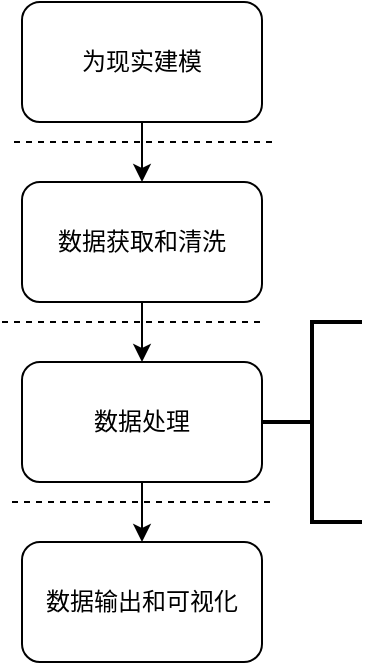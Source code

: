 <mxfile version="15.3.0" type="github">
  <diagram id="GsDLOKu6P4pif-Unxggs" name="Page-1">
    <mxGraphModel dx="1038" dy="547" grid="1" gridSize="10" guides="1" tooltips="1" connect="1" arrows="1" fold="1" page="1" pageScale="1" pageWidth="827" pageHeight="1169" math="0" shadow="0">
      <root>
        <mxCell id="0" />
        <mxCell id="1" parent="0" />
        <mxCell id="2Tmv5vAIBAJj2OIOrJEm-6" style="edgeStyle=orthogonalEdgeStyle;rounded=0;orthogonalLoop=1;jettySize=auto;html=1;exitX=0.5;exitY=1;exitDx=0;exitDy=0;entryX=0.5;entryY=0;entryDx=0;entryDy=0;" edge="1" parent="1" source="2Tmv5vAIBAJj2OIOrJEm-2" target="2Tmv5vAIBAJj2OIOrJEm-3">
          <mxGeometry relative="1" as="geometry" />
        </mxCell>
        <mxCell id="2Tmv5vAIBAJj2OIOrJEm-2" value="为现实建模" style="rounded=1;whiteSpace=wrap;html=1;" vertex="1" parent="1">
          <mxGeometry x="354" y="40" width="120" height="60" as="geometry" />
        </mxCell>
        <mxCell id="2Tmv5vAIBAJj2OIOrJEm-7" style="edgeStyle=orthogonalEdgeStyle;rounded=0;orthogonalLoop=1;jettySize=auto;html=1;exitX=0.5;exitY=1;exitDx=0;exitDy=0;" edge="1" parent="1" source="2Tmv5vAIBAJj2OIOrJEm-3" target="2Tmv5vAIBAJj2OIOrJEm-4">
          <mxGeometry relative="1" as="geometry" />
        </mxCell>
        <mxCell id="2Tmv5vAIBAJj2OIOrJEm-3" value="数据获取和清洗" style="rounded=1;whiteSpace=wrap;html=1;" vertex="1" parent="1">
          <mxGeometry x="354" y="130" width="120" height="60" as="geometry" />
        </mxCell>
        <mxCell id="2Tmv5vAIBAJj2OIOrJEm-8" style="edgeStyle=orthogonalEdgeStyle;rounded=0;orthogonalLoop=1;jettySize=auto;html=1;exitX=0.5;exitY=1;exitDx=0;exitDy=0;entryX=0.5;entryY=0;entryDx=0;entryDy=0;" edge="1" parent="1" source="2Tmv5vAIBAJj2OIOrJEm-4" target="2Tmv5vAIBAJj2OIOrJEm-5">
          <mxGeometry relative="1" as="geometry" />
        </mxCell>
        <mxCell id="2Tmv5vAIBAJj2OIOrJEm-4" value="数据处理" style="rounded=1;whiteSpace=wrap;html=1;" vertex="1" parent="1">
          <mxGeometry x="354" y="220" width="120" height="60" as="geometry" />
        </mxCell>
        <mxCell id="2Tmv5vAIBAJj2OIOrJEm-5" value="数据输出和可视化" style="rounded=1;whiteSpace=wrap;html=1;" vertex="1" parent="1">
          <mxGeometry x="354" y="310" width="120" height="60" as="geometry" />
        </mxCell>
        <mxCell id="2Tmv5vAIBAJj2OIOrJEm-9" value="" style="endArrow=none;dashed=1;html=1;" edge="1" parent="1">
          <mxGeometry width="50" height="50" relative="1" as="geometry">
            <mxPoint x="350" y="110" as="sourcePoint" />
            <mxPoint x="480" y="110" as="targetPoint" />
            <Array as="points" />
          </mxGeometry>
        </mxCell>
        <mxCell id="2Tmv5vAIBAJj2OIOrJEm-10" value="" style="endArrow=none;dashed=1;html=1;" edge="1" parent="1">
          <mxGeometry width="50" height="50" relative="1" as="geometry">
            <mxPoint x="344" y="200" as="sourcePoint" />
            <mxPoint x="474" y="200" as="targetPoint" />
            <Array as="points" />
          </mxGeometry>
        </mxCell>
        <mxCell id="2Tmv5vAIBAJj2OIOrJEm-11" value="" style="endArrow=none;dashed=1;html=1;" edge="1" parent="1">
          <mxGeometry width="50" height="50" relative="1" as="geometry">
            <mxPoint x="349" y="290" as="sourcePoint" />
            <mxPoint x="479" y="290" as="targetPoint" />
            <Array as="points" />
          </mxGeometry>
        </mxCell>
        <mxCell id="2Tmv5vAIBAJj2OIOrJEm-12" value="" style="strokeWidth=2;html=1;shape=mxgraph.flowchart.annotation_2;align=left;labelPosition=right;pointerEvents=1;" vertex="1" parent="1">
          <mxGeometry x="474" y="200" width="50" height="100" as="geometry" />
        </mxCell>
      </root>
    </mxGraphModel>
  </diagram>
</mxfile>
